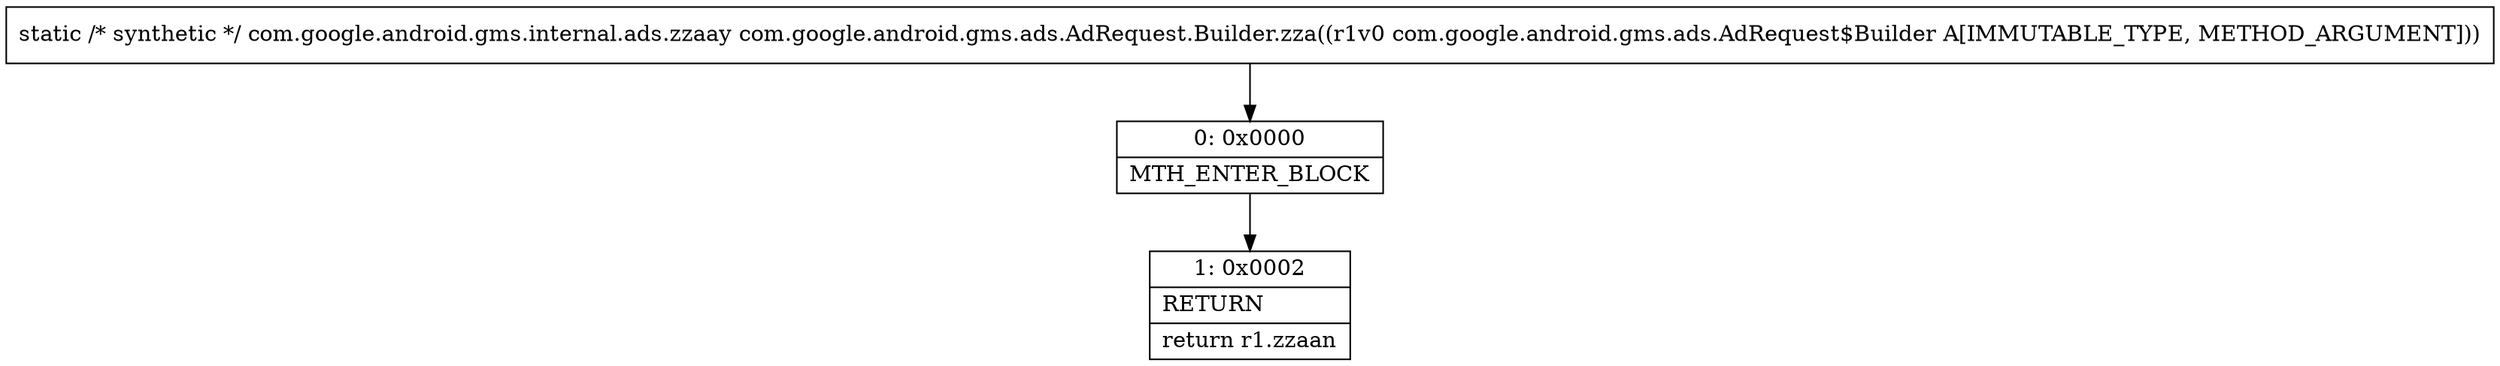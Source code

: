 digraph "CFG forcom.google.android.gms.ads.AdRequest.Builder.zza(Lcom\/google\/android\/gms\/ads\/AdRequest$Builder;)Lcom\/google\/android\/gms\/internal\/ads\/zzaay;" {
Node_0 [shape=record,label="{0\:\ 0x0000|MTH_ENTER_BLOCK\l}"];
Node_1 [shape=record,label="{1\:\ 0x0002|RETURN\l|return r1.zzaan\l}"];
MethodNode[shape=record,label="{static \/* synthetic *\/ com.google.android.gms.internal.ads.zzaay com.google.android.gms.ads.AdRequest.Builder.zza((r1v0 com.google.android.gms.ads.AdRequest$Builder A[IMMUTABLE_TYPE, METHOD_ARGUMENT])) }"];
MethodNode -> Node_0;
Node_0 -> Node_1;
}

